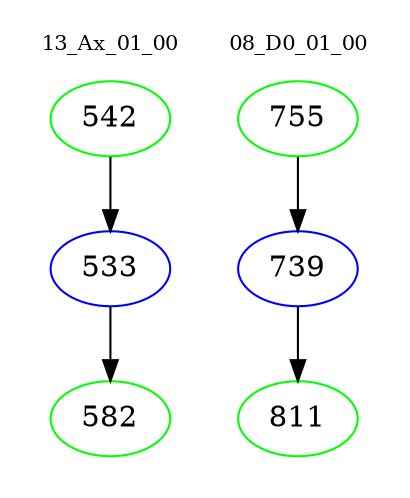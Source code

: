 digraph{
subgraph cluster_0 {
color = white
label = "13_Ax_01_00";
fontsize=10;
T0_542 [label="542", color="green"]
T0_542 -> T0_533 [color="black"]
T0_533 [label="533", color="blue"]
T0_533 -> T0_582 [color="black"]
T0_582 [label="582", color="green"]
}
subgraph cluster_1 {
color = white
label = "08_D0_01_00";
fontsize=10;
T1_755 [label="755", color="green"]
T1_755 -> T1_739 [color="black"]
T1_739 [label="739", color="blue"]
T1_739 -> T1_811 [color="black"]
T1_811 [label="811", color="green"]
}
}
